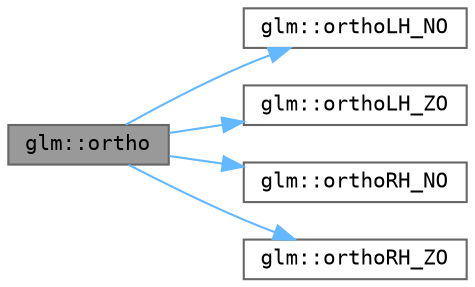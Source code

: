 digraph "glm::ortho"
{
 // LATEX_PDF_SIZE
  bgcolor="transparent";
  edge [fontname=Terminal,fontsize=10,labelfontname=Helvetica,labelfontsize=10];
  node [fontname=Terminal,fontsize=10,shape=box,height=0.2,width=0.4];
  rankdir="LR";
  Node1 [label="glm::ortho",height=0.2,width=0.4,color="gray40", fillcolor="grey60", style="filled", fontcolor="black",tooltip=" "];
  Node1 -> Node2 [color="steelblue1",style="solid"];
  Node2 [label="glm::orthoLH_NO",height=0.2,width=0.4,color="grey40", fillcolor="white", style="filled",URL="$group__ext__matrix__clip__space.html#ga6483b1c6f456214b172870d4302067f2",tooltip=" "];
  Node1 -> Node3 [color="steelblue1",style="solid"];
  Node3 [label="glm::orthoLH_ZO",height=0.2,width=0.4,color="grey40", fillcolor="white", style="filled",URL="$group__ext__matrix__clip__space.html#gad889c03e019e5f3dbe17ffc46b3d2224",tooltip=" "];
  Node1 -> Node4 [color="steelblue1",style="solid"];
  Node4 [label="glm::orthoRH_NO",height=0.2,width=0.4,color="grey40", fillcolor="white", style="filled",URL="$group__ext__matrix__clip__space.html#ga612cba4d8b1ffb8abf0968b4daf1461e",tooltip=" "];
  Node1 -> Node5 [color="steelblue1",style="solid"];
  Node5 [label="glm::orthoRH_ZO",height=0.2,width=0.4,color="grey40", fillcolor="white", style="filled",URL="$group__ext__matrix__clip__space.html#gab74a81b31fdf79b83780190ed01058b0",tooltip=" "];
}
